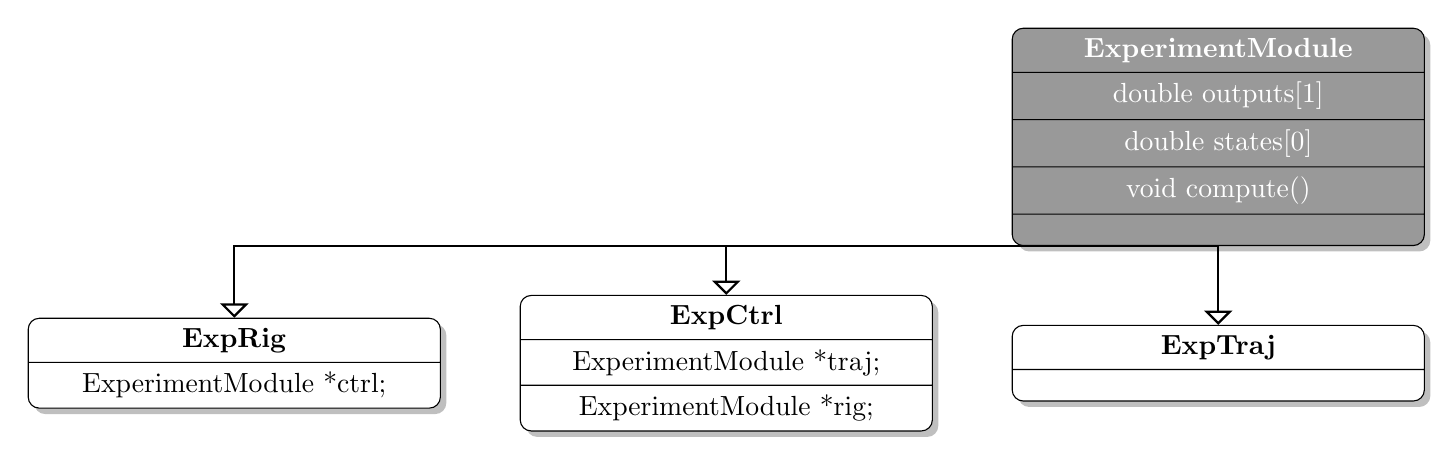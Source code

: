 \usetikzlibrary{positioning,shapes,shadows,arrows}

\tikzstyle{abstract}=[rectangle, draw=black, rounded corners, fill=black!40, drop shadow,
        text centered, anchor=north, text=white, text width=5cm]
	\tikzstyle{derived}=[rectangle, draw=black, rounded corners, fill=white, drop shadow,
        text centered, anchor=north,  text width=5cm]
\tikzstyle{comment}=[rectangle, draw=black, rounded corners, fill=green, drop shadow,
        text centered, anchor=north, text=white, text width=5cm]
\tikzstyle{myarrow}=[->, >=open triangle 90, thick]
\tikzstyle{line}=[-, thick]

\node (mod) [abstract, rectangle split, rectangle split parts=5]
        {
            \textbf{ExperimentModule}
	    \nodepart{second}double outputs[1]
	    \nodepart{third}double states[0]
	    \nodepart{fourth} void compute()
        };
\node (traj) [derived, rectangle split, rectangle split parts=2, below=of mod]
        {
            \textbf{ExpTraj}
        };
\node (ctrl) [derived, rectangle split, rectangle split parts=3, left= of traj]
        {
            \textbf{ExpCtrl}
            \nodepart{second}ExperimentModule *traj;
            \nodepart{third}ExperimentModule *rig;
        };
\node (rig) [derived, rectangle split, rectangle split parts=2, left=of ctrl]
        {
            \textbf{ExpRig}
            \nodepart{second}ExperimentModule *ctrl;
        };

\draw[myarrow] (mod.south) -| (traj.north);
\draw[myarrow] (mod.south) -| (rig.north);
\draw[myarrow] (mod.south) -| (ctrl.north);

%\draw[line] (traj.east) -- (ctrl.west);
%\draw[line] (ctrl.east) -- (rig.west);
